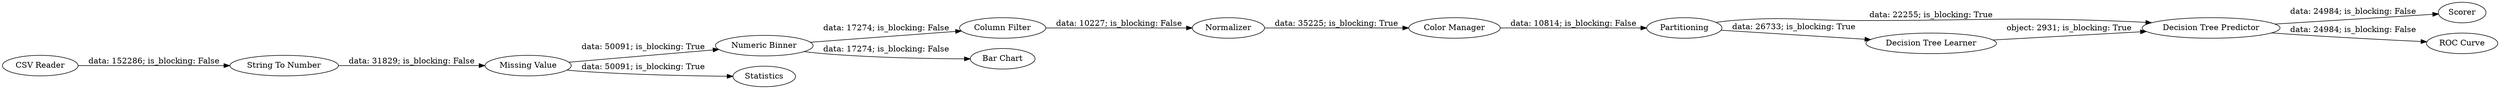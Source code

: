 digraph {
	"4671676702916517676_15" [label=Scorer]
	"4671676702916517676_11" [label=Partitioning]
	"4671676702916517676_17" [label=Normalizer]
	"4671676702916517676_16" [label="ROC Curve"]
	"4671676702916517676_7" [label="Numeric Binner"]
	"4671676702916517676_14" [label="Column Filter"]
	"4671676702916517676_3" [label="String To Number"]
	"4671676702916517676_2" [label="Missing Value"]
	"4671676702916517676_8" [label="Color Manager"]
	"4671676702916517676_13" [label="Decision Tree Predictor"]
	"4671676702916517676_12" [label="Decision Tree Learner"]
	"4671676702916517676_10" [label=Statistics]
	"4671676702916517676_9" [label="Bar Chart"]
	"4671676702916517676_1" [label="CSV Reader"]
	"4671676702916517676_17" -> "4671676702916517676_8" [label="data: 35225; is_blocking: True"]
	"4671676702916517676_3" -> "4671676702916517676_2" [label="data: 31829; is_blocking: False"]
	"4671676702916517676_12" -> "4671676702916517676_13" [label="object: 2931; is_blocking: True"]
	"4671676702916517676_7" -> "4671676702916517676_9" [label="data: 17274; is_blocking: False"]
	"4671676702916517676_1" -> "4671676702916517676_3" [label="data: 152286; is_blocking: False"]
	"4671676702916517676_7" -> "4671676702916517676_14" [label="data: 17274; is_blocking: False"]
	"4671676702916517676_8" -> "4671676702916517676_11" [label="data: 10814; is_blocking: False"]
	"4671676702916517676_11" -> "4671676702916517676_13" [label="data: 22255; is_blocking: True"]
	"4671676702916517676_13" -> "4671676702916517676_15" [label="data: 24984; is_blocking: False"]
	"4671676702916517676_2" -> "4671676702916517676_10" [label="data: 50091; is_blocking: True"]
	"4671676702916517676_14" -> "4671676702916517676_17" [label="data: 10227; is_blocking: False"]
	"4671676702916517676_11" -> "4671676702916517676_12" [label="data: 26733; is_blocking: True"]
	"4671676702916517676_13" -> "4671676702916517676_16" [label="data: 24984; is_blocking: False"]
	"4671676702916517676_2" -> "4671676702916517676_7" [label="data: 50091; is_blocking: True"]
	rankdir=LR
}
